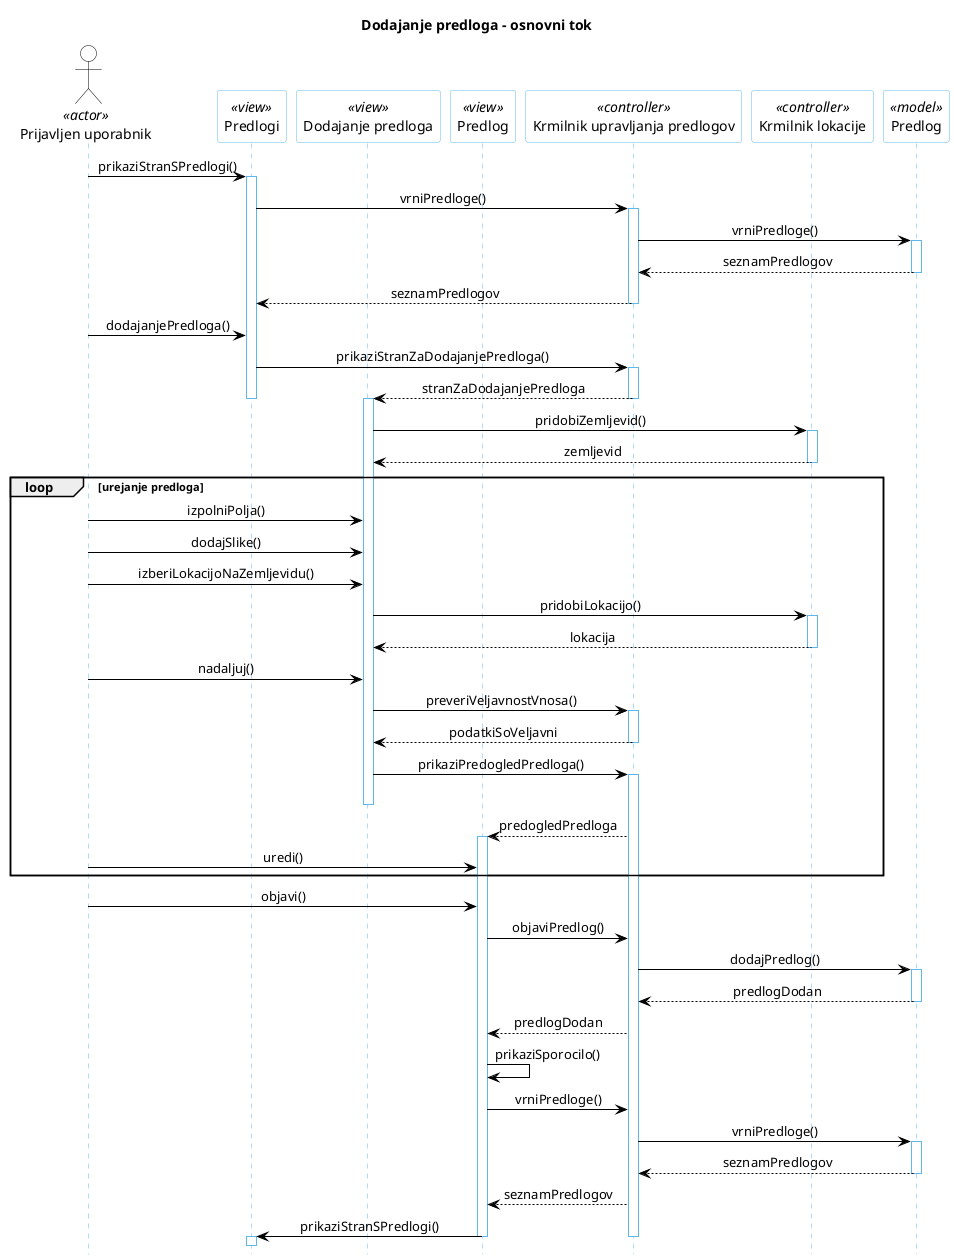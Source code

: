 @startuml DodajanjePredlogaOsnovni

hide footbox

skinparam backgroundcolor white
skinparam defaultTextAlignment center
skinparam actorBorderColor black
skinparam actorBackgroundColor white
skinparam arrowColor black  
skinparam sequenceLifeLineBorderColor #5FB8EC
skinparam sequenceParticipantBorderColor #5FB8EC
skinparam sequenceParticipantBackgroundColor white

title "Dodajanje predloga - osnovni tok"

actor "Prijavljen uporabnik" AS U <<actor>>

participant "Predlogi" as Predlogi <<view>>
participant "Dodajanje predloga" as Dodajanje <<view>>
participant "Predlog" as Predlog <<view>>
participant "Krmilnik upravljanja predlogov" as Krmilnik <<controller>>
participant "Krmilnik lokacije" as KrmilnikL <<controller>>
participant "Predlog" as  PredlogModel <<model>>

U -> Predlogi: prikaziStranSPredlogi()
activate Predlogi

Predlogi -> Krmilnik: vrniPredloge()
activate Krmilnik

Krmilnik -> PredlogModel: vrniPredloge()
activate PredlogModel

PredlogModel -[dotted]> Krmilnik: seznamPredlogov
deactivate PredlogModel

Krmilnik -[dotted]> Predlogi: seznamPredlogov
deactivate Krmilnik


U -> Predlogi: dodajanjePredloga()


Predlogi -> Krmilnik: prikaziStranZaDodajanjePredloga()
activate Krmilnik

Krmilnik -[dotted]> Dodajanje: stranZaDodajanjePredloga
deactivate Krmilnik
activate Dodajanje
deactivate Predlogi

Dodajanje -> KrmilnikL: pridobiZemljevid()
activate KrmilnikL
KrmilnikL -[dotted]> Dodajanje: zemljevid
deactivate KrmilnikL

loop urejanje predloga
  U -> Dodajanje: izpolniPolja()
  U -> Dodajanje: dodajSlike()
  U -> Dodajanje: izberiLokacijoNaZemljevidu()

  Dodajanje -> KrmilnikL: pridobiLokacijo()
  activate KrmilnikL
  KrmilnikL -[dotted]> Dodajanje: lokacija
  deactivate KrmilnikL

  U -> Dodajanje: nadaljuj()

  Dodajanje -> Krmilnik: preveriVeljavnostVnosa()
  activate Krmilnik

  Krmilnik -[dotted]> Dodajanje: podatkiSoVeljavni
  deactivate Krmilnik

  Dodajanje -> Krmilnik: prikaziPredogledPredloga()
  activate Krmilnik
  deactivate Dodajanje

  Krmilnik -[dotted]> Predlog: predogledPredloga
  activate Predlog
  U -> Predlog: uredi()
end

U -> Predlog: objavi()
Predlog -> Krmilnik: objaviPredlog()
Krmilnik -> PredlogModel: dodajPredlog()
activate PredlogModel
PredlogModel -[dotted]> Krmilnik: predlogDodan
deactivate PredlogModel
Krmilnik -[dotted]> Predlog: predlogDodan
Predlog -> Predlog: prikaziSporocilo()

Predlog -> Krmilnik: vrniPredloge()
Krmilnik -> PredlogModel: vrniPredloge()
activate PredlogModel
PredlogModel -[dotted]> Krmilnik: seznamPredlogov
deactivate PredlogModel
Krmilnik -[dotted]> Predlog: seznamPredlogov
Predlog -> Predlogi: prikaziStranSPredlogi()
deactivate Predlog
deactivate Krmilnik

activate Predlogi


@enduml
